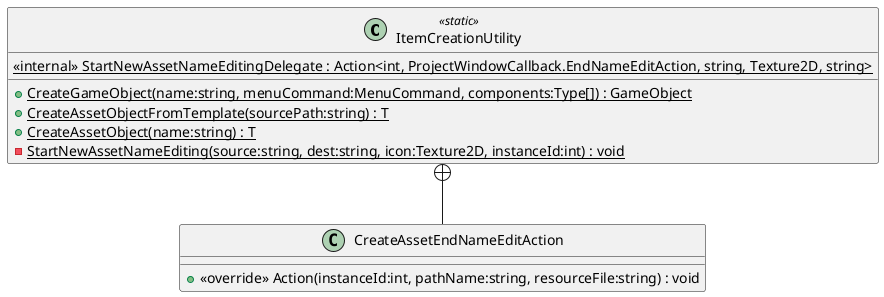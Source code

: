 @startuml
class ItemCreationUtility <<static>> {
    {static} <<internal>> StartNewAssetNameEditingDelegate : Action<int, ProjectWindowCallback.EndNameEditAction, string, Texture2D, string>
    {static} + CreateGameObject(name:string, menuCommand:MenuCommand, components:Type[]) : GameObject
    {static} + CreateAssetObjectFromTemplate(sourcePath:string) : T
    {static} + CreateAssetObject(name:string) : T
    {static} - StartNewAssetNameEditing(source:string, dest:string, icon:Texture2D, instanceId:int) : void
}
class CreateAssetEndNameEditAction {
    + <<override>> Action(instanceId:int, pathName:string, resourceFile:string) : void
}
ItemCreationUtility +-- CreateAssetEndNameEditAction
@enduml
